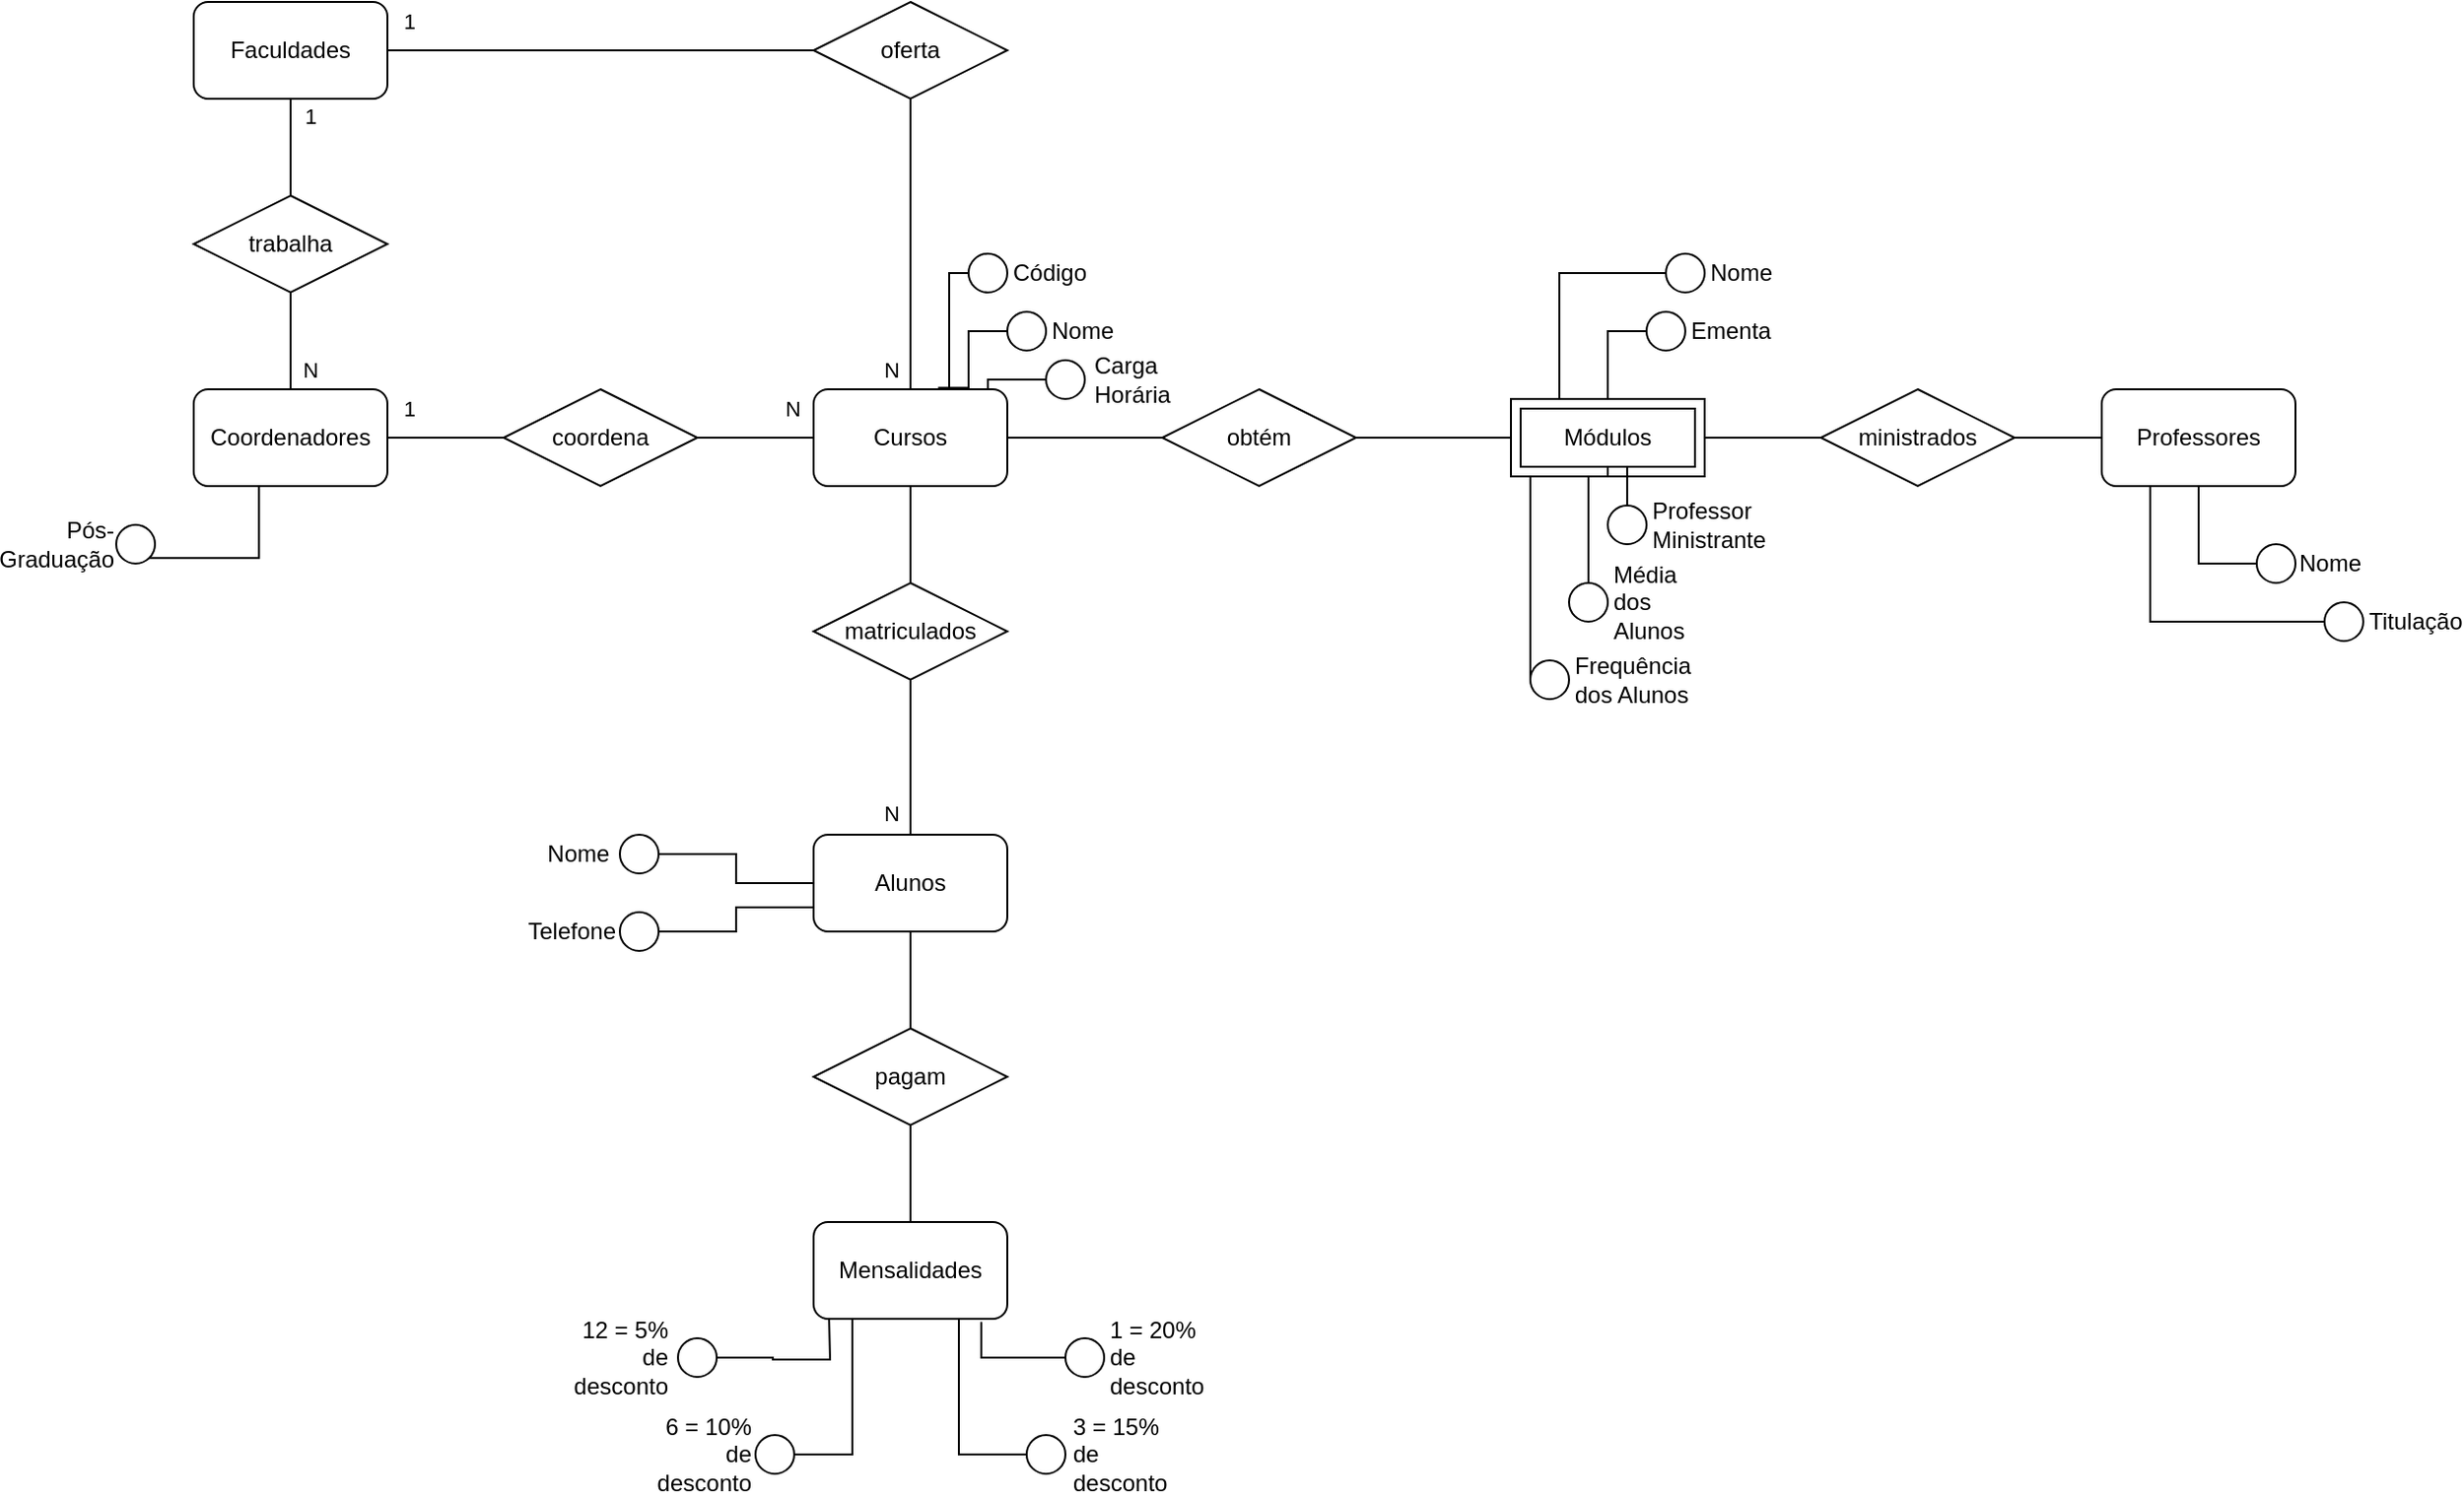 <mxfile version="15.2.9" type="github">
  <diagram id="R2lEEEUBdFMjLlhIrx00" name="Page-1">
    <mxGraphModel dx="868" dy="450" grid="1" gridSize="10" guides="1" tooltips="1" connect="1" arrows="1" fold="1" page="1" pageScale="1" pageWidth="850" pageHeight="1100" math="0" shadow="0" extFonts="Permanent Marker^https://fonts.googleapis.com/css?family=Permanent+Marker">
      <root>
        <mxCell id="0" />
        <mxCell id="1" parent="0" />
        <mxCell id="qLuh-Phm9rsZss2W2oSw-13" value="1" style="edgeStyle=orthogonalEdgeStyle;rounded=0;orthogonalLoop=1;jettySize=auto;html=1;endArrow=none;endFill=0;" parent="1" source="qLuh-Phm9rsZss2W2oSw-1" target="qLuh-Phm9rsZss2W2oSw-7" edge="1">
          <mxGeometry x="-0.6" y="10" relative="1" as="geometry">
            <mxPoint y="-1" as="offset" />
          </mxGeometry>
        </mxCell>
        <mxCell id="qLuh-Phm9rsZss2W2oSw-27" value="1" style="edgeStyle=orthogonalEdgeStyle;rounded=0;orthogonalLoop=1;jettySize=auto;html=1;endArrow=none;endFill=0;" parent="1" source="qLuh-Phm9rsZss2W2oSw-1" target="qLuh-Phm9rsZss2W2oSw-26" edge="1">
          <mxGeometry x="-0.909" y="15" relative="1" as="geometry">
            <mxPoint x="1" as="offset" />
          </mxGeometry>
        </mxCell>
        <mxCell id="qLuh-Phm9rsZss2W2oSw-1" value="Faculdades" style="rounded=1;whiteSpace=wrap;html=1;" parent="1" vertex="1">
          <mxGeometry x="290" y="80" width="100" height="50" as="geometry" />
        </mxCell>
        <mxCell id="qLuh-Phm9rsZss2W2oSw-24" style="edgeStyle=orthogonalEdgeStyle;rounded=0;orthogonalLoop=1;jettySize=auto;html=1;entryX=0.5;entryY=0;entryDx=0;entryDy=0;endArrow=none;endFill=0;" parent="1" source="qLuh-Phm9rsZss2W2oSw-2" target="qLuh-Phm9rsZss2W2oSw-22" edge="1">
          <mxGeometry relative="1" as="geometry" />
        </mxCell>
        <mxCell id="qLuh-Phm9rsZss2W2oSw-2" value="Alunos" style="rounded=1;whiteSpace=wrap;html=1;" parent="1" vertex="1">
          <mxGeometry x="610" y="510" width="100" height="50" as="geometry" />
        </mxCell>
        <mxCell id="qLuh-Phm9rsZss2W2oSw-15" value="1" style="edgeStyle=orthogonalEdgeStyle;rounded=0;orthogonalLoop=1;jettySize=auto;html=1;endArrow=none;endFill=0;" parent="1" source="qLuh-Phm9rsZss2W2oSw-3" target="qLuh-Phm9rsZss2W2oSw-9" edge="1">
          <mxGeometry x="-0.667" y="15" relative="1" as="geometry">
            <mxPoint x="1" as="offset" />
          </mxGeometry>
        </mxCell>
        <mxCell id="qLuh-Phm9rsZss2W2oSw-3" value="Coordenadores" style="rounded=1;whiteSpace=wrap;html=1;" parent="1" vertex="1">
          <mxGeometry x="290" y="280" width="100" height="50" as="geometry" />
        </mxCell>
        <mxCell id="qLuh-Phm9rsZss2W2oSw-4" value="Professores" style="rounded=1;whiteSpace=wrap;html=1;" parent="1" vertex="1">
          <mxGeometry x="1275" y="280" width="100" height="50" as="geometry" />
        </mxCell>
        <mxCell id="qLuh-Phm9rsZss2W2oSw-17" value="" style="edgeStyle=orthogonalEdgeStyle;rounded=0;orthogonalLoop=1;jettySize=auto;html=1;endArrow=none;endFill=0;" parent="1" source="qLuh-Phm9rsZss2W2oSw-5" target="qLuh-Phm9rsZss2W2oSw-11" edge="1">
          <mxGeometry relative="1" as="geometry" />
        </mxCell>
        <mxCell id="qLuh-Phm9rsZss2W2oSw-31" style="edgeStyle=orthogonalEdgeStyle;rounded=0;orthogonalLoop=1;jettySize=auto;html=1;endArrow=none;endFill=0;" parent="1" source="qLuh-Phm9rsZss2W2oSw-5" target="qLuh-Phm9rsZss2W2oSw-29" edge="1">
          <mxGeometry relative="1" as="geometry" />
        </mxCell>
        <mxCell id="qLuh-Phm9rsZss2W2oSw-5" value="Cursos" style="rounded=1;whiteSpace=wrap;html=1;" parent="1" vertex="1">
          <mxGeometry x="610" y="280" width="100" height="50" as="geometry" />
        </mxCell>
        <mxCell id="qLuh-Phm9rsZss2W2oSw-88" value="" style="edgeStyle=orthogonalEdgeStyle;rounded=0;orthogonalLoop=1;jettySize=auto;html=1;endArrow=none;endFill=0;" parent="1" source="qLuh-Phm9rsZss2W2oSw-6" target="qLuh-Phm9rsZss2W2oSw-22" edge="1">
          <mxGeometry relative="1" as="geometry" />
        </mxCell>
        <mxCell id="qLuh-Phm9rsZss2W2oSw-6" value="Mensalidades" style="rounded=1;whiteSpace=wrap;html=1;" parent="1" vertex="1">
          <mxGeometry x="610" y="710" width="100" height="50" as="geometry" />
        </mxCell>
        <mxCell id="qLuh-Phm9rsZss2W2oSw-14" value="N" style="edgeStyle=orthogonalEdgeStyle;rounded=0;orthogonalLoop=1;jettySize=auto;html=1;endArrow=none;endFill=0;" parent="1" source="qLuh-Phm9rsZss2W2oSw-7" target="qLuh-Phm9rsZss2W2oSw-3" edge="1">
          <mxGeometry x="0.6" y="10" relative="1" as="geometry">
            <mxPoint as="offset" />
          </mxGeometry>
        </mxCell>
        <mxCell id="qLuh-Phm9rsZss2W2oSw-7" value="trabalha" style="shape=rhombus;perimeter=rhombusPerimeter;whiteSpace=wrap;html=1;align=center;" parent="1" vertex="1">
          <mxGeometry x="290" y="180" width="100" height="50" as="geometry" />
        </mxCell>
        <mxCell id="qLuh-Phm9rsZss2W2oSw-16" value="N" style="edgeStyle=orthogonalEdgeStyle;rounded=0;orthogonalLoop=1;jettySize=auto;html=1;endArrow=none;endFill=0;" parent="1" source="qLuh-Phm9rsZss2W2oSw-9" target="qLuh-Phm9rsZss2W2oSw-5" edge="1">
          <mxGeometry x="0.667" y="15" relative="1" as="geometry">
            <mxPoint x="-1" as="offset" />
          </mxGeometry>
        </mxCell>
        <mxCell id="qLuh-Phm9rsZss2W2oSw-9" value="coordena" style="shape=rhombus;perimeter=rhombusPerimeter;whiteSpace=wrap;html=1;align=center;" parent="1" vertex="1">
          <mxGeometry x="450" y="280" width="100" height="50" as="geometry" />
        </mxCell>
        <mxCell id="qLuh-Phm9rsZss2W2oSw-20" value="N" style="edgeStyle=orthogonalEdgeStyle;rounded=0;orthogonalLoop=1;jettySize=auto;html=1;entryX=0.5;entryY=0;entryDx=0;entryDy=0;endArrow=none;endFill=0;" parent="1" source="qLuh-Phm9rsZss2W2oSw-11" target="qLuh-Phm9rsZss2W2oSw-2" edge="1">
          <mxGeometry x="0.75" y="-10" relative="1" as="geometry">
            <mxPoint y="-1" as="offset" />
          </mxGeometry>
        </mxCell>
        <mxCell id="qLuh-Phm9rsZss2W2oSw-11" value="matriculados" style="shape=rhombus;perimeter=rhombusPerimeter;whiteSpace=wrap;html=1;align=center;" parent="1" vertex="1">
          <mxGeometry x="610" y="380" width="100" height="50" as="geometry" />
        </mxCell>
        <mxCell id="qLuh-Phm9rsZss2W2oSw-22" value="pagam" style="shape=rhombus;perimeter=rhombusPerimeter;whiteSpace=wrap;html=1;align=center;" parent="1" vertex="1">
          <mxGeometry x="610" y="610" width="100" height="50" as="geometry" />
        </mxCell>
        <mxCell id="qLuh-Phm9rsZss2W2oSw-28" value="N" style="edgeStyle=orthogonalEdgeStyle;rounded=0;orthogonalLoop=1;jettySize=auto;html=1;entryX=0.5;entryY=0;entryDx=0;entryDy=0;endArrow=none;endFill=0;" parent="1" source="qLuh-Phm9rsZss2W2oSw-26" target="qLuh-Phm9rsZss2W2oSw-5" edge="1">
          <mxGeometry x="0.867" y="-10" relative="1" as="geometry">
            <mxPoint as="offset" />
          </mxGeometry>
        </mxCell>
        <mxCell id="qLuh-Phm9rsZss2W2oSw-26" value="oferta" style="shape=rhombus;perimeter=rhombusPerimeter;whiteSpace=wrap;html=1;align=center;" parent="1" vertex="1">
          <mxGeometry x="610" y="80" width="100" height="50" as="geometry" />
        </mxCell>
        <mxCell id="qLuh-Phm9rsZss2W2oSw-32" style="edgeStyle=orthogonalEdgeStyle;rounded=0;orthogonalLoop=1;jettySize=auto;html=1;endArrow=none;endFill=0;" parent="1" source="qLuh-Phm9rsZss2W2oSw-29" target="qLuh-Phm9rsZss2W2oSw-30" edge="1">
          <mxGeometry relative="1" as="geometry" />
        </mxCell>
        <mxCell id="qLuh-Phm9rsZss2W2oSw-29" value="obtém" style="shape=rhombus;perimeter=rhombusPerimeter;whiteSpace=wrap;html=1;align=center;" parent="1" vertex="1">
          <mxGeometry x="790" y="280" width="100" height="50" as="geometry" />
        </mxCell>
        <mxCell id="qLuh-Phm9rsZss2W2oSw-34" value="" style="edgeStyle=orthogonalEdgeStyle;rounded=0;orthogonalLoop=1;jettySize=auto;html=1;endArrow=none;endFill=0;" parent="1" source="qLuh-Phm9rsZss2W2oSw-30" target="qLuh-Phm9rsZss2W2oSw-33" edge="1">
          <mxGeometry relative="1" as="geometry" />
        </mxCell>
        <mxCell id="qLuh-Phm9rsZss2W2oSw-30" value="Módulos" style="shape=ext;margin=3;double=1;whiteSpace=wrap;html=1;align=center;" parent="1" vertex="1">
          <mxGeometry x="970" y="285" width="100" height="40" as="geometry" />
        </mxCell>
        <mxCell id="qLuh-Phm9rsZss2W2oSw-35" value="" style="edgeStyle=orthogonalEdgeStyle;rounded=0;orthogonalLoop=1;jettySize=auto;html=1;endArrow=none;endFill=0;" parent="1" source="qLuh-Phm9rsZss2W2oSw-33" target="qLuh-Phm9rsZss2W2oSw-4" edge="1">
          <mxGeometry relative="1" as="geometry" />
        </mxCell>
        <mxCell id="qLuh-Phm9rsZss2W2oSw-33" value="ministrados" style="shape=rhombus;perimeter=rhombusPerimeter;whiteSpace=wrap;html=1;align=center;" parent="1" vertex="1">
          <mxGeometry x="1130" y="280" width="100" height="50" as="geometry" />
        </mxCell>
        <mxCell id="qLuh-Phm9rsZss2W2oSw-71" style="edgeStyle=orthogonalEdgeStyle;rounded=0;orthogonalLoop=1;jettySize=auto;html=1;endArrow=none;endFill=0;" parent="1" source="qLuh-Phm9rsZss2W2oSw-36" edge="1">
          <mxGeometry relative="1" as="geometry">
            <mxPoint x="618" y="760" as="targetPoint" />
          </mxGeometry>
        </mxCell>
        <mxCell id="qLuh-Phm9rsZss2W2oSw-36" value="12 = 5% de desconto" style="ellipse;whiteSpace=wrap;html=1;align=right;spacingRight=23;" parent="1" vertex="1">
          <mxGeometry x="540" y="770" width="20" height="20" as="geometry" />
        </mxCell>
        <mxCell id="qLuh-Phm9rsZss2W2oSw-63" style="edgeStyle=orthogonalEdgeStyle;rounded=0;orthogonalLoop=1;jettySize=auto;html=1;exitX=0;exitY=1;exitDx=0;exitDy=0;entryX=0.337;entryY=0.996;entryDx=0;entryDy=0;entryPerimeter=0;endArrow=none;endFill=0;" parent="1" source="qLuh-Phm9rsZss2W2oSw-37" target="qLuh-Phm9rsZss2W2oSw-3" edge="1">
          <mxGeometry relative="1" as="geometry" />
        </mxCell>
        <mxCell id="qLuh-Phm9rsZss2W2oSw-37" value="Pós-Graduação" style="ellipse;whiteSpace=wrap;html=1;align=right;spacingRight=19;" parent="1" vertex="1">
          <mxGeometry x="250" y="350" width="20" height="20" as="geometry" />
        </mxCell>
        <mxCell id="qLuh-Phm9rsZss2W2oSw-61" style="edgeStyle=orthogonalEdgeStyle;rounded=0;orthogonalLoop=1;jettySize=auto;html=1;entryX=0;entryY=0.75;entryDx=0;entryDy=0;endArrow=none;endFill=0;" parent="1" source="qLuh-Phm9rsZss2W2oSw-38" target="qLuh-Phm9rsZss2W2oSw-2" edge="1">
          <mxGeometry relative="1" as="geometry" />
        </mxCell>
        <mxCell id="qLuh-Phm9rsZss2W2oSw-38" value="Telefone" style="ellipse;whiteSpace=wrap;html=1;align=right;spacingRight=20;" parent="1" vertex="1">
          <mxGeometry x="510" y="550" width="20" height="20" as="geometry" />
        </mxCell>
        <mxCell id="qLuh-Phm9rsZss2W2oSw-62" style="edgeStyle=orthogonalEdgeStyle;rounded=0;orthogonalLoop=1;jettySize=auto;html=1;entryX=0;entryY=0.5;entryDx=0;entryDy=0;endArrow=none;endFill=0;" parent="1" source="qLuh-Phm9rsZss2W2oSw-39" target="qLuh-Phm9rsZss2W2oSw-2" edge="1">
          <mxGeometry relative="1" as="geometry" />
        </mxCell>
        <mxCell id="qLuh-Phm9rsZss2W2oSw-39" value="Nome&amp;nbsp;" style="ellipse;whiteSpace=wrap;html=1;align=right;spacingRight=20;" parent="1" vertex="1">
          <mxGeometry x="510" y="510" width="20" height="20" as="geometry" />
        </mxCell>
        <mxCell id="qLuh-Phm9rsZss2W2oSw-56" style="edgeStyle=orthogonalEdgeStyle;rounded=0;orthogonalLoop=1;jettySize=auto;html=1;entryX=0.9;entryY=0;entryDx=0;entryDy=0;entryPerimeter=0;endArrow=none;endFill=0;" parent="1" source="qLuh-Phm9rsZss2W2oSw-40" target="qLuh-Phm9rsZss2W2oSw-5" edge="1">
          <mxGeometry relative="1" as="geometry">
            <Array as="points">
              <mxPoint x="700" y="275" />
            </Array>
          </mxGeometry>
        </mxCell>
        <mxCell id="qLuh-Phm9rsZss2W2oSw-40" value="Carga Horária" style="ellipse;whiteSpace=wrap;html=1;align=left;spacingLeft=23;" parent="1" vertex="1">
          <mxGeometry x="730" y="265" width="20" height="20" as="geometry" />
        </mxCell>
        <mxCell id="qLuh-Phm9rsZss2W2oSw-58" style="edgeStyle=orthogonalEdgeStyle;rounded=0;orthogonalLoop=1;jettySize=auto;html=1;entryX=0.643;entryY=-0.015;entryDx=0;entryDy=0;entryPerimeter=0;endArrow=none;endFill=0;" parent="1" source="qLuh-Phm9rsZss2W2oSw-41" target="qLuh-Phm9rsZss2W2oSw-5" edge="1">
          <mxGeometry relative="1" as="geometry">
            <Array as="points">
              <mxPoint x="690" y="250" />
              <mxPoint x="690" y="279" />
            </Array>
          </mxGeometry>
        </mxCell>
        <mxCell id="qLuh-Phm9rsZss2W2oSw-41" value="Nome" style="ellipse;whiteSpace=wrap;html=1;align=center;spacingLeft=58;" parent="1" vertex="1">
          <mxGeometry x="710" y="240" width="20" height="20" as="geometry" />
        </mxCell>
        <mxCell id="qLuh-Phm9rsZss2W2oSw-59" style="edgeStyle=orthogonalEdgeStyle;rounded=0;orthogonalLoop=1;jettySize=auto;html=1;endArrow=none;endFill=0;" parent="1" source="qLuh-Phm9rsZss2W2oSw-42" edge="1">
          <mxGeometry relative="1" as="geometry">
            <mxPoint x="680" y="280" as="targetPoint" />
            <Array as="points">
              <mxPoint x="680" y="220" />
            </Array>
          </mxGeometry>
        </mxCell>
        <mxCell id="qLuh-Phm9rsZss2W2oSw-42" value="Código" style="ellipse;whiteSpace=wrap;html=1;align=left;spacingLeft=21;" parent="1" vertex="1">
          <mxGeometry x="690" y="210" width="20" height="20" as="geometry" />
        </mxCell>
        <mxCell id="qLuh-Phm9rsZss2W2oSw-51" style="edgeStyle=orthogonalEdgeStyle;rounded=0;orthogonalLoop=1;jettySize=auto;html=1;entryX=0.25;entryY=0;entryDx=0;entryDy=0;endArrow=none;endFill=0;" parent="1" source="qLuh-Phm9rsZss2W2oSw-43" target="qLuh-Phm9rsZss2W2oSw-30" edge="1">
          <mxGeometry relative="1" as="geometry">
            <Array as="points">
              <mxPoint x="995" y="220" />
            </Array>
          </mxGeometry>
        </mxCell>
        <mxCell id="qLuh-Phm9rsZss2W2oSw-43" value="Nome" style="ellipse;whiteSpace=wrap;html=1;align=left;spacingLeft=21;" parent="1" vertex="1">
          <mxGeometry x="1050" y="210" width="20" height="20" as="geometry" />
        </mxCell>
        <mxCell id="qLuh-Phm9rsZss2W2oSw-53" style="edgeStyle=orthogonalEdgeStyle;rounded=0;orthogonalLoop=1;jettySize=auto;html=1;exitX=0;exitY=0.5;exitDx=0;exitDy=0;entryX=0.5;entryY=0;entryDx=0;entryDy=0;endArrow=none;endFill=0;" parent="1" source="qLuh-Phm9rsZss2W2oSw-44" target="qLuh-Phm9rsZss2W2oSw-30" edge="1">
          <mxGeometry relative="1" as="geometry" />
        </mxCell>
        <mxCell id="qLuh-Phm9rsZss2W2oSw-44" value="Ementa" style="ellipse;whiteSpace=wrap;html=1;align=left;spacingLeft=21;" parent="1" vertex="1">
          <mxGeometry x="1040" y="240" width="20" height="20" as="geometry" />
        </mxCell>
        <mxCell id="qLuh-Phm9rsZss2W2oSw-48" style="edgeStyle=orthogonalEdgeStyle;rounded=0;orthogonalLoop=1;jettySize=auto;html=1;entryX=0.5;entryY=1;entryDx=0;entryDy=0;endArrow=none;endFill=0;" parent="1" source="qLuh-Phm9rsZss2W2oSw-45" target="qLuh-Phm9rsZss2W2oSw-4" edge="1">
          <mxGeometry relative="1" as="geometry">
            <Array as="points">
              <mxPoint x="1325" y="370" />
            </Array>
          </mxGeometry>
        </mxCell>
        <mxCell id="qLuh-Phm9rsZss2W2oSw-45" value="Nome" style="ellipse;whiteSpace=wrap;html=1;align=left;spacingLeft=20;" parent="1" vertex="1">
          <mxGeometry x="1355" y="360" width="20" height="20" as="geometry" />
        </mxCell>
        <mxCell id="qLuh-Phm9rsZss2W2oSw-49" style="edgeStyle=orthogonalEdgeStyle;rounded=0;orthogonalLoop=1;jettySize=auto;html=1;entryX=0.25;entryY=1;entryDx=0;entryDy=0;endArrow=none;endFill=0;" parent="1" source="qLuh-Phm9rsZss2W2oSw-46" target="qLuh-Phm9rsZss2W2oSw-4" edge="1">
          <mxGeometry relative="1" as="geometry" />
        </mxCell>
        <mxCell id="qLuh-Phm9rsZss2W2oSw-46" value="Titulação" style="ellipse;whiteSpace=wrap;html=1;align=left;spacingLeft=21;" parent="1" vertex="1">
          <mxGeometry x="1390" y="390" width="20" height="20" as="geometry" />
        </mxCell>
        <mxCell id="qLuh-Phm9rsZss2W2oSw-72" style="edgeStyle=orthogonalEdgeStyle;rounded=0;orthogonalLoop=1;jettySize=auto;html=1;entryX=0.25;entryY=1;entryDx=0;entryDy=0;endArrow=none;endFill=0;" parent="1" source="qLuh-Phm9rsZss2W2oSw-65" target="qLuh-Phm9rsZss2W2oSw-6" edge="1">
          <mxGeometry relative="1" as="geometry">
            <Array as="points">
              <mxPoint x="630" y="830" />
              <mxPoint x="630" y="760" />
            </Array>
          </mxGeometry>
        </mxCell>
        <mxCell id="qLuh-Phm9rsZss2W2oSw-65" value="6 = 10% de desconto" style="ellipse;whiteSpace=wrap;html=1;align=right;spacingRight=20;" parent="1" vertex="1">
          <mxGeometry x="580" y="820" width="20" height="20" as="geometry" />
        </mxCell>
        <mxCell id="qLuh-Phm9rsZss2W2oSw-78" style="edgeStyle=orthogonalEdgeStyle;rounded=0;orthogonalLoop=1;jettySize=auto;html=1;entryX=0.75;entryY=1;entryDx=0;entryDy=0;endArrow=none;endFill=0;" parent="1" source="qLuh-Phm9rsZss2W2oSw-66" target="qLuh-Phm9rsZss2W2oSw-6" edge="1">
          <mxGeometry relative="1" as="geometry" />
        </mxCell>
        <mxCell id="qLuh-Phm9rsZss2W2oSw-66" value="3 = 15% de desconto&amp;nbsp;" style="ellipse;whiteSpace=wrap;html=1;align=left;spacingLeft=22;" parent="1" vertex="1">
          <mxGeometry x="720" y="820" width="20" height="20" as="geometry" />
        </mxCell>
        <mxCell id="qLuh-Phm9rsZss2W2oSw-74" style="edgeStyle=orthogonalEdgeStyle;rounded=0;orthogonalLoop=1;jettySize=auto;html=1;entryX=0.866;entryY=1.032;entryDx=0;entryDy=0;entryPerimeter=0;endArrow=none;endFill=0;" parent="1" source="qLuh-Phm9rsZss2W2oSw-67" target="qLuh-Phm9rsZss2W2oSw-6" edge="1">
          <mxGeometry relative="1" as="geometry" />
        </mxCell>
        <mxCell id="qLuh-Phm9rsZss2W2oSw-67" value="1 = 20% de desconto&amp;nbsp;" style="ellipse;whiteSpace=wrap;html=1;align=left;spacingLeft=21;" parent="1" vertex="1">
          <mxGeometry x="740" y="770" width="20" height="20" as="geometry" />
        </mxCell>
        <mxCell id="qLuh-Phm9rsZss2W2oSw-85" style="edgeStyle=orthogonalEdgeStyle;rounded=0;orthogonalLoop=1;jettySize=auto;html=1;endArrow=none;endFill=0;" parent="1" source="qLuh-Phm9rsZss2W2oSw-79" target="qLuh-Phm9rsZss2W2oSw-30" edge="1">
          <mxGeometry relative="1" as="geometry" />
        </mxCell>
        <mxCell id="qLuh-Phm9rsZss2W2oSw-79" value="Professor Ministrante" style="ellipse;whiteSpace=wrap;html=1;align=left;spacingLeft=21;" parent="1" vertex="1">
          <mxGeometry x="1020" y="340" width="20" height="20" as="geometry" />
        </mxCell>
        <mxCell id="qLuh-Phm9rsZss2W2oSw-86" style="edgeStyle=orthogonalEdgeStyle;rounded=0;orthogonalLoop=1;jettySize=auto;html=1;entryX=0.25;entryY=1;entryDx=0;entryDy=0;endArrow=none;endFill=0;" parent="1" source="qLuh-Phm9rsZss2W2oSw-80" target="qLuh-Phm9rsZss2W2oSw-30" edge="1">
          <mxGeometry relative="1" as="geometry">
            <Array as="points">
              <mxPoint x="1010" y="325" />
            </Array>
          </mxGeometry>
        </mxCell>
        <mxCell id="qLuh-Phm9rsZss2W2oSw-80" value="Média dos Alunos" style="ellipse;whiteSpace=wrap;html=1;align=left;spacingLeft=21;" parent="1" vertex="1">
          <mxGeometry x="1000" y="380" width="20" height="20" as="geometry" />
        </mxCell>
        <mxCell id="qLuh-Phm9rsZss2W2oSw-87" style="edgeStyle=orthogonalEdgeStyle;rounded=0;orthogonalLoop=1;jettySize=auto;html=1;endArrow=none;endFill=0;entryX=0.25;entryY=1;entryDx=0;entryDy=0;" parent="1" source="qLuh-Phm9rsZss2W2oSw-81" target="qLuh-Phm9rsZss2W2oSw-30" edge="1">
          <mxGeometry relative="1" as="geometry">
            <mxPoint x="990" y="330" as="targetPoint" />
            <Array as="points">
              <mxPoint x="980" y="325" />
            </Array>
          </mxGeometry>
        </mxCell>
        <mxCell id="qLuh-Phm9rsZss2W2oSw-81" value="Frequência dos Alunos" style="ellipse;whiteSpace=wrap;html=1;align=left;spacingLeft=21;" parent="1" vertex="1">
          <mxGeometry x="980" y="420" width="20" height="20" as="geometry" />
        </mxCell>
      </root>
    </mxGraphModel>
  </diagram>
</mxfile>
